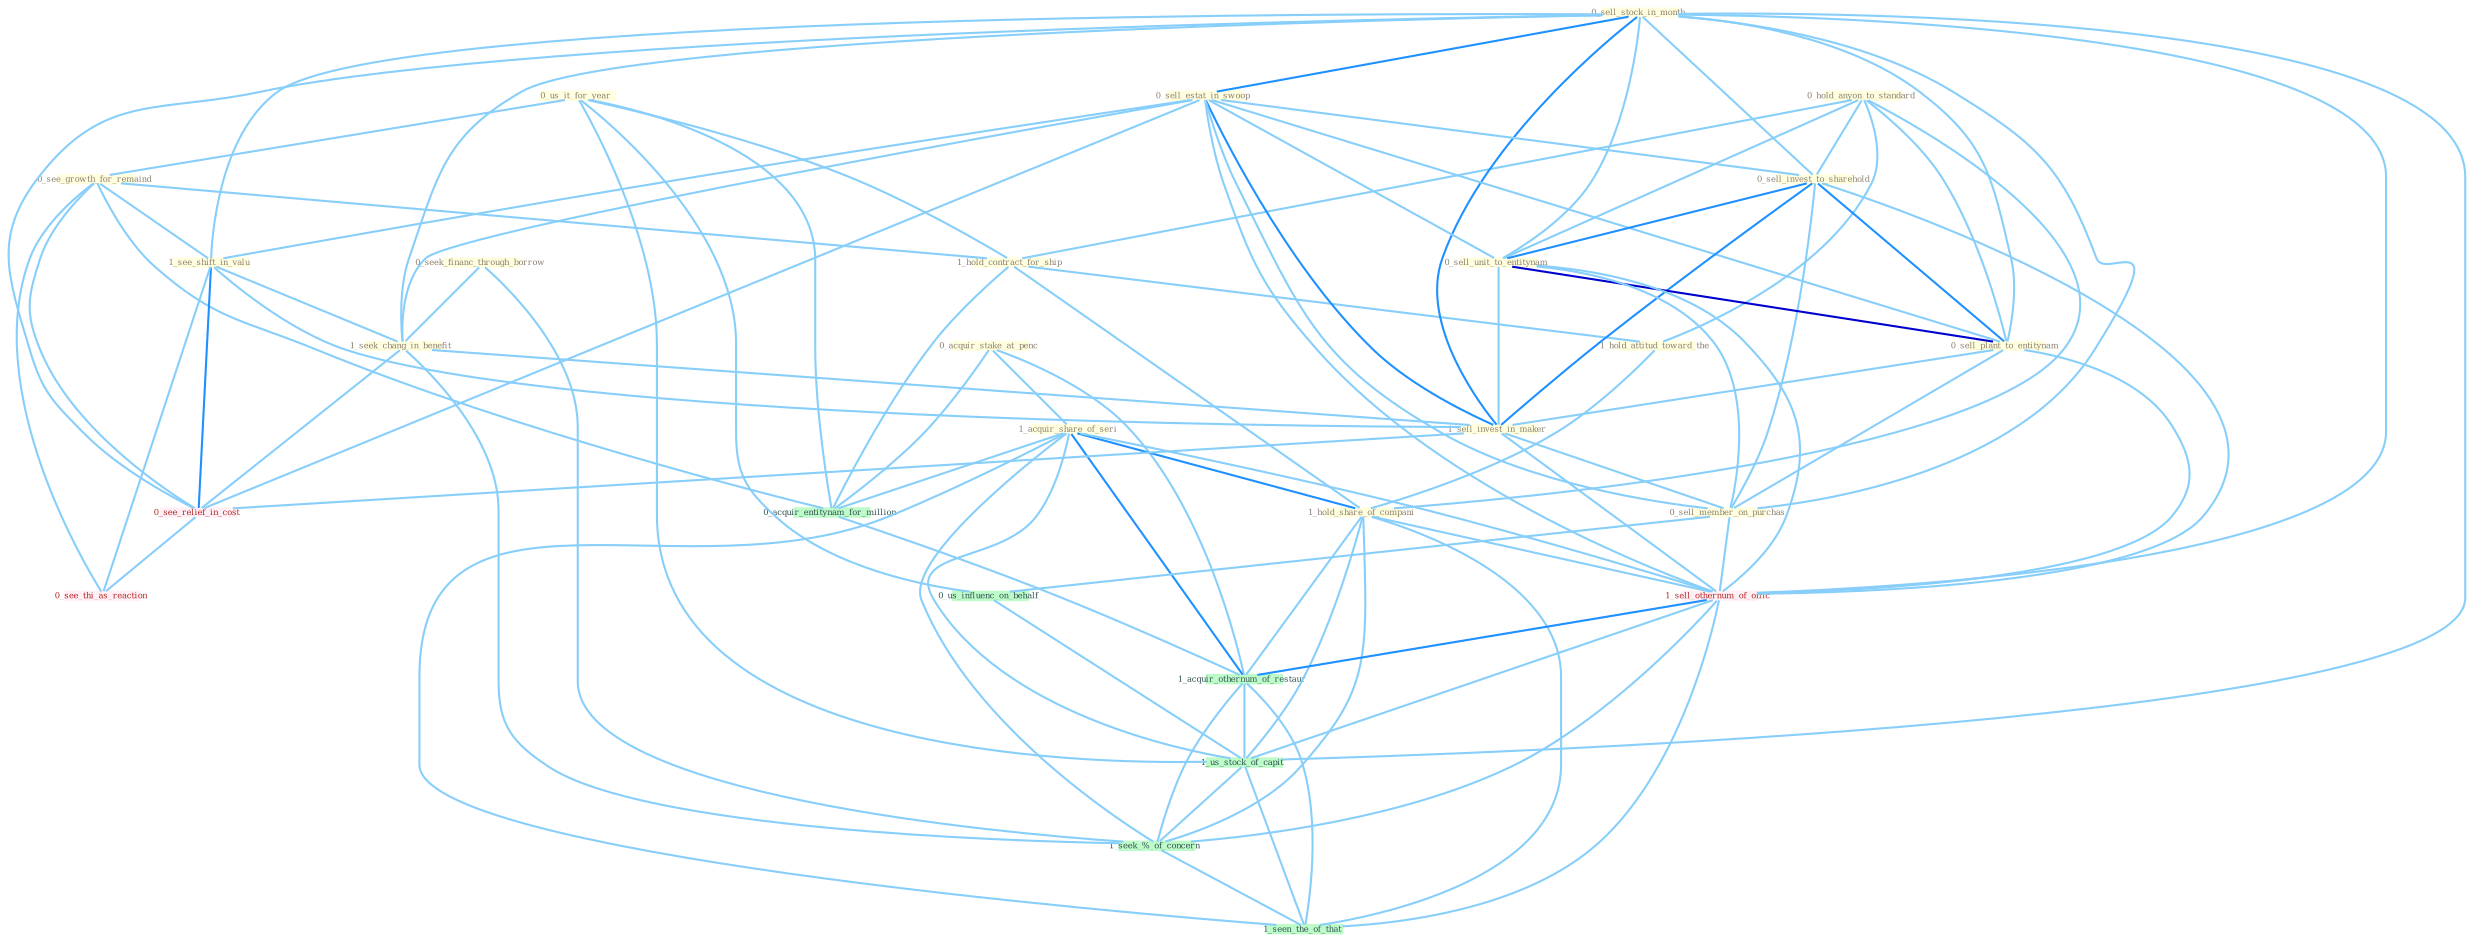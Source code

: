 Graph G{ 
    node
    [shape=polygon,style=filled,width=.5,height=.06,color="#BDFCC9",fixedsize=true,fontsize=4,
    fontcolor="#2f4f4f"];
    {node
    [color="#ffffe0", fontcolor="#8b7d6b"] "0_us_it_for_year " "0_hold_anyon_to_standard " "0_see_growth_for_remaind " "1_hold_contract_for_ship " "0_sell_stock_in_month " "0_sell_estat_in_swoop " "0_sell_invest_to_sharehold " "0_seek_financ_through_borrow " "0_sell_unit_to_entitynam " "0_sell_plant_to_entitynam " "1_hold_attitud_toward_the " "1_see_shift_in_valu " "0_acquir_stake_at_penc " "1_acquir_share_of_seri " "1_seek_chang_in_benefit " "1_sell_invest_in_maker " "1_hold_share_of_compani " "0_sell_member_on_purchas "}
{node [color="#fff0f5", fontcolor="#b22222"] "1_sell_othernum_of_offic " "0_see_relief_in_cost " "0_see_thi_as_reaction "}
edge [color="#B0E2FF"];

	"0_us_it_for_year " -- "0_see_growth_for_remaind " [w="1", color="#87cefa" ];
	"0_us_it_for_year " -- "1_hold_contract_for_ship " [w="1", color="#87cefa" ];
	"0_us_it_for_year " -- "0_acquir_entitynam_for_million " [w="1", color="#87cefa" ];
	"0_us_it_for_year " -- "0_us_influenc_on_behalf " [w="1", color="#87cefa" ];
	"0_us_it_for_year " -- "1_us_stock_of_capit " [w="1", color="#87cefa" ];
	"0_hold_anyon_to_standard " -- "1_hold_contract_for_ship " [w="1", color="#87cefa" ];
	"0_hold_anyon_to_standard " -- "0_sell_invest_to_sharehold " [w="1", color="#87cefa" ];
	"0_hold_anyon_to_standard " -- "0_sell_unit_to_entitynam " [w="1", color="#87cefa" ];
	"0_hold_anyon_to_standard " -- "0_sell_plant_to_entitynam " [w="1", color="#87cefa" ];
	"0_hold_anyon_to_standard " -- "1_hold_attitud_toward_the " [w="1", color="#87cefa" ];
	"0_hold_anyon_to_standard " -- "1_hold_share_of_compani " [w="1", color="#87cefa" ];
	"0_see_growth_for_remaind " -- "1_hold_contract_for_ship " [w="1", color="#87cefa" ];
	"0_see_growth_for_remaind " -- "1_see_shift_in_valu " [w="1", color="#87cefa" ];
	"0_see_growth_for_remaind " -- "0_acquir_entitynam_for_million " [w="1", color="#87cefa" ];
	"0_see_growth_for_remaind " -- "0_see_relief_in_cost " [w="1", color="#87cefa" ];
	"0_see_growth_for_remaind " -- "0_see_thi_as_reaction " [w="1", color="#87cefa" ];
	"1_hold_contract_for_ship " -- "1_hold_attitud_toward_the " [w="1", color="#87cefa" ];
	"1_hold_contract_for_ship " -- "1_hold_share_of_compani " [w="1", color="#87cefa" ];
	"1_hold_contract_for_ship " -- "0_acquir_entitynam_for_million " [w="1", color="#87cefa" ];
	"0_sell_stock_in_month " -- "0_sell_estat_in_swoop " [w="2", color="#1e90ff" , len=0.8];
	"0_sell_stock_in_month " -- "0_sell_invest_to_sharehold " [w="1", color="#87cefa" ];
	"0_sell_stock_in_month " -- "0_sell_unit_to_entitynam " [w="1", color="#87cefa" ];
	"0_sell_stock_in_month " -- "0_sell_plant_to_entitynam " [w="1", color="#87cefa" ];
	"0_sell_stock_in_month " -- "1_see_shift_in_valu " [w="1", color="#87cefa" ];
	"0_sell_stock_in_month " -- "1_seek_chang_in_benefit " [w="1", color="#87cefa" ];
	"0_sell_stock_in_month " -- "1_sell_invest_in_maker " [w="2", color="#1e90ff" , len=0.8];
	"0_sell_stock_in_month " -- "0_sell_member_on_purchas " [w="1", color="#87cefa" ];
	"0_sell_stock_in_month " -- "1_sell_othernum_of_offic " [w="1", color="#87cefa" ];
	"0_sell_stock_in_month " -- "0_see_relief_in_cost " [w="1", color="#87cefa" ];
	"0_sell_stock_in_month " -- "1_us_stock_of_capit " [w="1", color="#87cefa" ];
	"0_sell_estat_in_swoop " -- "0_sell_invest_to_sharehold " [w="1", color="#87cefa" ];
	"0_sell_estat_in_swoop " -- "0_sell_unit_to_entitynam " [w="1", color="#87cefa" ];
	"0_sell_estat_in_swoop " -- "0_sell_plant_to_entitynam " [w="1", color="#87cefa" ];
	"0_sell_estat_in_swoop " -- "1_see_shift_in_valu " [w="1", color="#87cefa" ];
	"0_sell_estat_in_swoop " -- "1_seek_chang_in_benefit " [w="1", color="#87cefa" ];
	"0_sell_estat_in_swoop " -- "1_sell_invest_in_maker " [w="2", color="#1e90ff" , len=0.8];
	"0_sell_estat_in_swoop " -- "0_sell_member_on_purchas " [w="1", color="#87cefa" ];
	"0_sell_estat_in_swoop " -- "1_sell_othernum_of_offic " [w="1", color="#87cefa" ];
	"0_sell_estat_in_swoop " -- "0_see_relief_in_cost " [w="1", color="#87cefa" ];
	"0_sell_invest_to_sharehold " -- "0_sell_unit_to_entitynam " [w="2", color="#1e90ff" , len=0.8];
	"0_sell_invest_to_sharehold " -- "0_sell_plant_to_entitynam " [w="2", color="#1e90ff" , len=0.8];
	"0_sell_invest_to_sharehold " -- "1_sell_invest_in_maker " [w="2", color="#1e90ff" , len=0.8];
	"0_sell_invest_to_sharehold " -- "0_sell_member_on_purchas " [w="1", color="#87cefa" ];
	"0_sell_invest_to_sharehold " -- "1_sell_othernum_of_offic " [w="1", color="#87cefa" ];
	"0_seek_financ_through_borrow " -- "1_seek_chang_in_benefit " [w="1", color="#87cefa" ];
	"0_seek_financ_through_borrow " -- "1_seek_%_of_concern " [w="1", color="#87cefa" ];
	"0_sell_unit_to_entitynam " -- "0_sell_plant_to_entitynam " [w="3", color="#0000cd" , len=0.6];
	"0_sell_unit_to_entitynam " -- "1_sell_invest_in_maker " [w="1", color="#87cefa" ];
	"0_sell_unit_to_entitynam " -- "0_sell_member_on_purchas " [w="1", color="#87cefa" ];
	"0_sell_unit_to_entitynam " -- "1_sell_othernum_of_offic " [w="1", color="#87cefa" ];
	"0_sell_plant_to_entitynam " -- "1_sell_invest_in_maker " [w="1", color="#87cefa" ];
	"0_sell_plant_to_entitynam " -- "0_sell_member_on_purchas " [w="1", color="#87cefa" ];
	"0_sell_plant_to_entitynam " -- "1_sell_othernum_of_offic " [w="1", color="#87cefa" ];
	"1_hold_attitud_toward_the " -- "1_hold_share_of_compani " [w="1", color="#87cefa" ];
	"1_see_shift_in_valu " -- "1_seek_chang_in_benefit " [w="1", color="#87cefa" ];
	"1_see_shift_in_valu " -- "1_sell_invest_in_maker " [w="1", color="#87cefa" ];
	"1_see_shift_in_valu " -- "0_see_relief_in_cost " [w="2", color="#1e90ff" , len=0.8];
	"1_see_shift_in_valu " -- "0_see_thi_as_reaction " [w="1", color="#87cefa" ];
	"0_acquir_stake_at_penc " -- "1_acquir_share_of_seri " [w="1", color="#87cefa" ];
	"0_acquir_stake_at_penc " -- "0_acquir_entitynam_for_million " [w="1", color="#87cefa" ];
	"0_acquir_stake_at_penc " -- "1_acquir_othernum_of_restaur " [w="1", color="#87cefa" ];
	"1_acquir_share_of_seri " -- "1_hold_share_of_compani " [w="2", color="#1e90ff" , len=0.8];
	"1_acquir_share_of_seri " -- "0_acquir_entitynam_for_million " [w="1", color="#87cefa" ];
	"1_acquir_share_of_seri " -- "1_sell_othernum_of_offic " [w="1", color="#87cefa" ];
	"1_acquir_share_of_seri " -- "1_acquir_othernum_of_restaur " [w="2", color="#1e90ff" , len=0.8];
	"1_acquir_share_of_seri " -- "1_us_stock_of_capit " [w="1", color="#87cefa" ];
	"1_acquir_share_of_seri " -- "1_seek_%_of_concern " [w="1", color="#87cefa" ];
	"1_acquir_share_of_seri " -- "1_seen_the_of_that " [w="1", color="#87cefa" ];
	"1_seek_chang_in_benefit " -- "1_sell_invest_in_maker " [w="1", color="#87cefa" ];
	"1_seek_chang_in_benefit " -- "0_see_relief_in_cost " [w="1", color="#87cefa" ];
	"1_seek_chang_in_benefit " -- "1_seek_%_of_concern " [w="1", color="#87cefa" ];
	"1_sell_invest_in_maker " -- "0_sell_member_on_purchas " [w="1", color="#87cefa" ];
	"1_sell_invest_in_maker " -- "1_sell_othernum_of_offic " [w="1", color="#87cefa" ];
	"1_sell_invest_in_maker " -- "0_see_relief_in_cost " [w="1", color="#87cefa" ];
	"1_hold_share_of_compani " -- "1_sell_othernum_of_offic " [w="1", color="#87cefa" ];
	"1_hold_share_of_compani " -- "1_acquir_othernum_of_restaur " [w="1", color="#87cefa" ];
	"1_hold_share_of_compani " -- "1_us_stock_of_capit " [w="1", color="#87cefa" ];
	"1_hold_share_of_compani " -- "1_seek_%_of_concern " [w="1", color="#87cefa" ];
	"1_hold_share_of_compani " -- "1_seen_the_of_that " [w="1", color="#87cefa" ];
	"0_sell_member_on_purchas " -- "1_sell_othernum_of_offic " [w="1", color="#87cefa" ];
	"0_sell_member_on_purchas " -- "0_us_influenc_on_behalf " [w="1", color="#87cefa" ];
	"0_acquir_entitynam_for_million " -- "1_acquir_othernum_of_restaur " [w="1", color="#87cefa" ];
	"1_sell_othernum_of_offic " -- "1_acquir_othernum_of_restaur " [w="2", color="#1e90ff" , len=0.8];
	"1_sell_othernum_of_offic " -- "1_us_stock_of_capit " [w="1", color="#87cefa" ];
	"1_sell_othernum_of_offic " -- "1_seek_%_of_concern " [w="1", color="#87cefa" ];
	"1_sell_othernum_of_offic " -- "1_seen_the_of_that " [w="1", color="#87cefa" ];
	"0_us_influenc_on_behalf " -- "1_us_stock_of_capit " [w="1", color="#87cefa" ];
	"0_see_relief_in_cost " -- "0_see_thi_as_reaction " [w="1", color="#87cefa" ];
	"1_acquir_othernum_of_restaur " -- "1_us_stock_of_capit " [w="1", color="#87cefa" ];
	"1_acquir_othernum_of_restaur " -- "1_seek_%_of_concern " [w="1", color="#87cefa" ];
	"1_acquir_othernum_of_restaur " -- "1_seen_the_of_that " [w="1", color="#87cefa" ];
	"1_us_stock_of_capit " -- "1_seek_%_of_concern " [w="1", color="#87cefa" ];
	"1_us_stock_of_capit " -- "1_seen_the_of_that " [w="1", color="#87cefa" ];
	"1_seek_%_of_concern " -- "1_seen_the_of_that " [w="1", color="#87cefa" ];
}